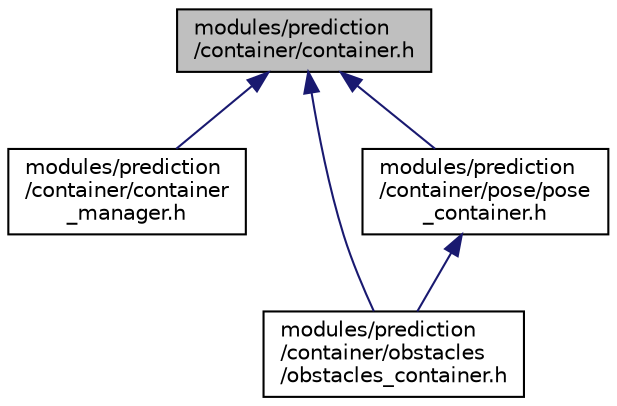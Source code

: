 digraph "modules/prediction/container/container.h"
{
  edge [fontname="Helvetica",fontsize="10",labelfontname="Helvetica",labelfontsize="10"];
  node [fontname="Helvetica",fontsize="10",shape=record];
  Node1 [label="modules/prediction\l/container/container.h",height=0.2,width=0.4,color="black", fillcolor="grey75", style="filled" fontcolor="black"];
  Node1 -> Node2 [dir="back",color="midnightblue",fontsize="10",style="solid",fontname="Helvetica"];
  Node2 [label="modules/prediction\l/container/container\l_manager.h",height=0.2,width=0.4,color="black", fillcolor="white", style="filled",URL="$container__manager_8h.html",tooltip="Use container manager to manage all containers. "];
  Node1 -> Node3 [dir="back",color="midnightblue",fontsize="10",style="solid",fontname="Helvetica"];
  Node3 [label="modules/prediction\l/container/obstacles\l/obstacles_container.h",height=0.2,width=0.4,color="black", fillcolor="white", style="filled",URL="$obstacles__container_8h.html",tooltip="Obstacles container. "];
  Node1 -> Node4 [dir="back",color="midnightblue",fontsize="10",style="solid",fontname="Helvetica"];
  Node4 [label="modules/prediction\l/container/pose/pose\l_container.h",height=0.2,width=0.4,color="black", fillcolor="white", style="filled",URL="$pose__container_8h.html",tooltip="Obstacles container. "];
  Node4 -> Node3 [dir="back",color="midnightblue",fontsize="10",style="solid",fontname="Helvetica"];
}
